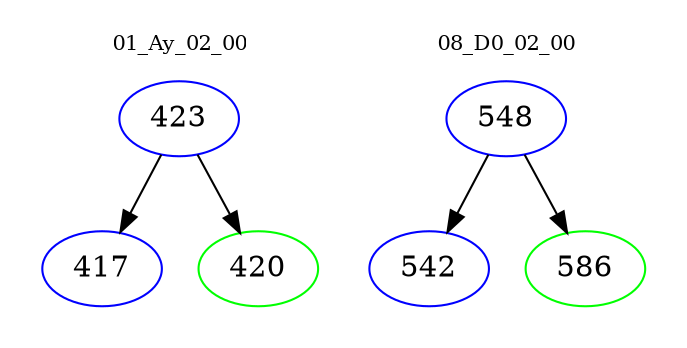 digraph{
subgraph cluster_0 {
color = white
label = "01_Ay_02_00";
fontsize=10;
T0_423 [label="423", color="blue"]
T0_423 -> T0_417 [color="black"]
T0_417 [label="417", color="blue"]
T0_423 -> T0_420 [color="black"]
T0_420 [label="420", color="green"]
}
subgraph cluster_1 {
color = white
label = "08_D0_02_00";
fontsize=10;
T1_548 [label="548", color="blue"]
T1_548 -> T1_542 [color="black"]
T1_542 [label="542", color="blue"]
T1_548 -> T1_586 [color="black"]
T1_586 [label="586", color="green"]
}
}
